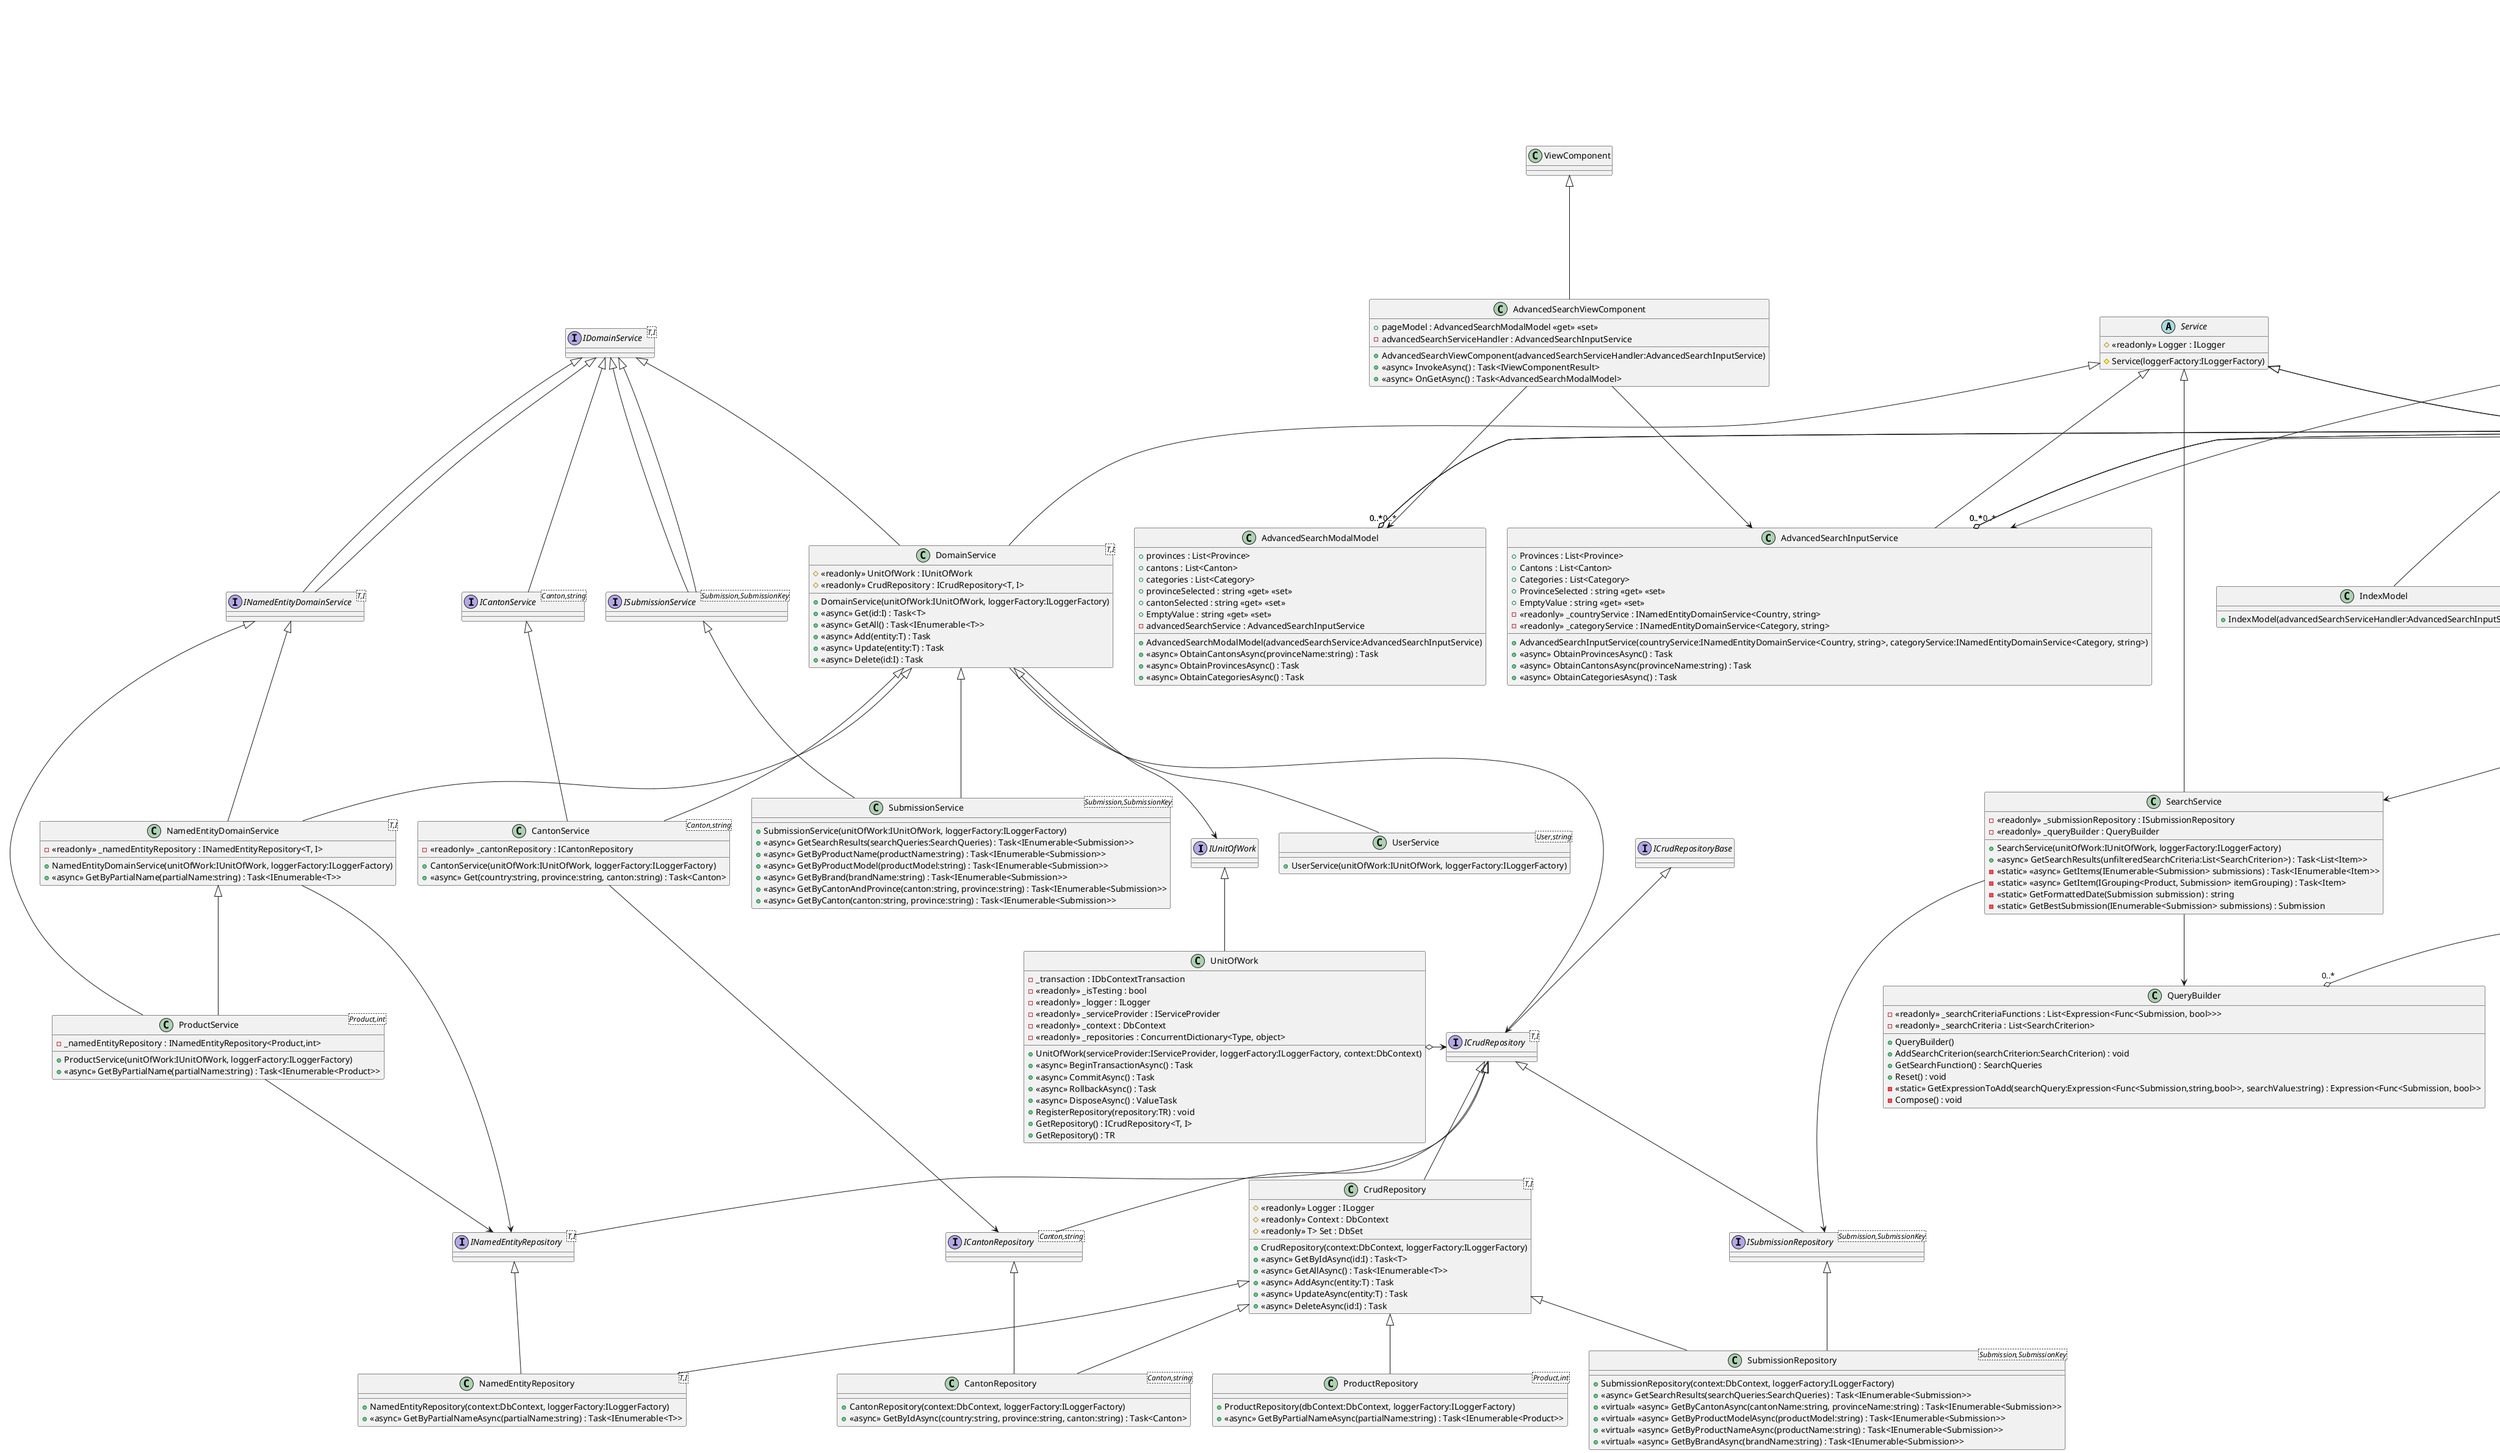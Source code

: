 @startuml
interface IUnitOfWork {
}

interface IContributionService {
}

interface ICrudRepositoryBase {
}

interface "ICrudRepository"<T,I> {
}
ICrudRepositoryBase <|-- "ICrudRepository"

interface "INamedEntityRepository"<T,I> {
}
"ICrudRepository" <|-- "INamedEntityRepository"

interface "ICantonRepository"<Canton,string> {
}
"ICrudRepository" <|-- "ICantonRepository"

interface "ISubmissionRepository"<Submission,SubmissionKey> {
}
"ICrudRepository" <|-- "ISubmissionRepository"

interface "IDomainService"<T,I> {
}

interface "INamedEntityDomainService"<T,I> {
}
"IDomainService" <|-- "INamedEntityDomainService"

interface "ICantonService"<Canton,string> {
}
"IDomainService" <|-- "ICantonService"

interface "ISubmissionService"<Submission,SubmissionKey> {
}
"IDomainService" <|-- "ISubmissionService"

class "PaginatedList"<T> {
    + PageIndex : int <<get>>
    + TotalPages : int <<get>>
    + TotalItems : int <<get>>
    + PaginatedList(items:List<T>, count:int, pageIndex:int, pageSize:int)
    + HasPreviousPage : bool <<get>>
    + HasNextPage : bool <<get>>
    + {static} <<async>> CreateAsync(source:IQueryable<T>, pageIndex:int, pageSize:int) : Task<PaginatedList<T>>
    + {static} Create(source:List<T>, pageIndex:int, pageSize:int) : PaginatedList<T>
}

class "List"<T> {
}
"List" <|-- "PaginatedList"

class RequiredIfAttribute {
    - _conditionMethodName : string
    - _conditionValue : string
    + RequiredIfAttribute(conditionMethodName:string, conditionValue:object, errorMessage:string)
    # IsValid(object value, ValidationContext validationContext) : ValidationResult
}
ValidationAttribute <|-- RequiredIfAttribute

class "LocomproContext"<User> {
    + LocomproContext(options:DbContextOptions<LocomproContext>)
    + Countries : DbSet<Country>
    + Provinces : DbSet<Province>
    + Cantons : DbSet<Canton>
    + Categories : DbSet<Category>
    + Submissions : DbSet<Submission>
    + Stores : DbSet<Store>
    + Products : DbSet<Product>
    # OnModelCreating(ModelBuilder builder) : void
}
"IdentityDbContext" <|-- LocomproContext

class "IdentityDbContext"<T> {
}

class UnitOfWork {
    - _transaction : IDbContextTransaction
    - <<readonly>> _isTesting : bool
    - <<readonly>> _logger : ILogger
    - <<readonly>> _serviceProvider : IServiceProvider
    - <<readonly>> _context : DbContext
    - <<readonly>> _repositories : ConcurrentDictionary<Type, object>
    + UnitOfWork(serviceProvider:IServiceProvider, loggerFactory:ILoggerFactory, context:DbContext)
    + <<async>> BeginTransactionAsync() : Task
    + <<async>> CommitAsync() : Task
    + <<async>> RollbackAsync() : Task
    + <<async>> DisposeAsync() : ValueTask
    + RegisterRepository(repository:TR) : void
    + GetRepository() : ICrudRepository<T, I>
    + GetRepository() : TR
}
IUnitOfWork <|-- UnitOfWork
UnitOfWork o-> "ICrudRepository"

class Canton {
    + CountryName : string <<get>> <<set>>
    + ProvinceName : string <<get>> <<set>>
    + Name : string <<get>> <<set>>
    + Province : Province <<get>> <<set>>
}
Canton "0..*" <-o "1" Province
Canton --> Province

class Category {
    + Name : string <<get>> <<set>>
    + Parent : Category <<get>> <<set>>
    + Children : ICollection<Category> <<get>> <<set>>
    + Products : ICollection<Product> <<get>> <<set>>
}

class Country {
    + Name : string <<get>> <<set>>
    + Provinces : ICollection<Province> <<get>> <<set>>
}

class Item {
    + LastSubmissionDate : string <<get>> <<init>>
    + Name : string <<get>> <<init>>
    + Price : double <<get>> <<init>>
    + Store : string <<get>> <<init>>
    + Canton : string <<get>> <<init>>
    + Province : string <<get>> <<init>>
    + Description : string <<get>> <<init>>
    + Model : string <<get>> <<init>>
    + Brand : string <<get>> <<set>>
    + Item(lastSubmissionDate:string, name:string, price:double, store:string, canton:string, province:string, description:string, model:string)
}

class Product {
    + Id : int <<get>> <<set>>
    + Name : string <<get>> <<set>>
    + Model : string <<get>> <<set>>
    + Brand : string <<get>> <<set>>
    + Status : Status <<get>> <<set>> = Active
    + Categories : ICollection<Category> <<get>> <<set>>
    + Submissions : ICollection<Submission> <<get>> <<set>>
}
Product o-> Status
Product "0..*" o-> "1..*" Category
Product "1" o-> "1..*" Submission

class Province {
    + CountryName : string <<get>> <<set>>
    + Name : string <<get>> <<set>>
    + Cantons : ICollection<Canton> <<get>> <<set>>
    + Country : Country <<get>> <<set>>
}
Province --> Country
Province "0..*" <-o "1" Country

enum Status {
    Active,
    Inactive,
    Deleted,
}

class Store {
    + Name : string <<get>> <<set>>
    + Canton: Canton <<get>> <<set>>
    + Address : string <<get>> <<set>>
    + Telephone : string <<get>> <<set>>
    + Latitude : decimal <<get>> <<set>>
    + Longitude : decimal <<get>> <<set>>
}
Store "0..*"--> "1" Canton
Store o-> Status

class Submission {
    + UserId : string <<get>> <<set>>
    + Price : int <<get>> <<set>>
    + Rating : float <<get>> <<set>>
    + Description : string <<get>> <<set>>
    + StoreName : string <<get>> <<set>>
    + ProductId : int <<get>> <<set>>
    + User : User <<get>> <<set>>
    + Store: Store <<get>> <<set>>
    + Product: Product <<get>> <<set>>
}
Submission --> DateTime
Submission -->  Status
Submission "0..*" --> "1" User
Submission "0..*" -->  "1" Store
Submission "0..*" -->  "1" Product

class User {
    + Name : string <<get>> <<set>>
    + Address : string <<get>> <<set>>
    + Rating : float <<get>> <<set>> = 0
    + Status: Status <<get>> <<set>> = Active
    + Submissions : ICollection<Submission> <<get>> <<set>>
}
IdentityUser <|-- User
User --> Status
User "1" o-> "0..*" Submission

class ErrorModel {
    + RequestId : string? <<get>> <<set>>
    + ShowRequestId : bool <<get>>
    + ErrorModel(logger:ILogger<ErrorModel>)
    - _logger : ILogger<ErrorModel>
    + OnGet() : void
}
PageModel <|-- ErrorModel

class IndexModel {
    + IndexModel(advancedSearchServiceHandler:AdvancedSearchInputService)
}
SearchPageModel <|-- IndexModel

class PrivacyModel {
    + PrivacyModel(logger:ILogger<PrivacyModel>)
    + OnGet() : void
}
PageModel <|-- PrivacyModel

class AdvancedSearchInputService {
    + Provinces : List<Province>
    + Cantons : List<Canton>
    + Categories : List<Category>
    + ProvinceSelected : string <<get>> <<set>>
    + EmptyValue : string <<get>> <<set>>
    - <<readonly>> _countryService : INamedEntityDomainService<Country, string>
    - <<readonly>> _categoryService : INamedEntityDomainService<Category, string>
    + AdvancedSearchInputService(countryService:INamedEntityDomainService<Country, string>, categoryService:INamedEntityDomainService<Category, string>)
    + <<async>> ObtainProvincesAsync() : Task
    + <<async>> ObtainCantonsAsync(provinceName:string) : Task
    + <<async>> ObtainCategoriesAsync() : Task
}
Service <|-- AdvancedSearchInputService
AdvancedSearchInputService "0..*" o-> "1" Province
AdvancedSearchInputService "0..*" o-> "1" Canton
AdvancedSearchInputService "0..*" o-> "1" Category

class AuthService {
    - <<readonly>> _signInManager : SignInManager<User>
    - <<readonly>> _userManager : UserManager<User>
    - <<readonly>> _userStore : IUserStore<User>
    - <<readonly>> _emailStore : IUserEmailStore<User>
    - <<readonly>> _logger : ILogger<RegisterViewModel>
    + AuthService(signInManager:SignInManager<User>, userManager:UserManager<User>, userStore:IUserStore<User>, logger:ILogger<RegisterViewModel>, emailStore:IUserEmailStore<User>)
    + <<async>> Register(inputData:RegisterViewModel) : Task<IdentityResult>
    + <<async>> Login(inputData:LoginViewModel) : Task<SignInResult>
    + <<async>> Logout() : Task
    + IsLoggedIn() : bool
    - <<static>> CreateUser() : User
    - GetEmailStore() : IUserEmailStore<User>
}
Service <|-- AuthService

class ContributionService {
    - <<readonly>> _cantonService : ICantonService
    - <<readonly>> _storeService : INamedEntityDomainService<Store, string>
    - <<readonly>> _productService : INamedEntityDomainService<Product, int>
    - <<readonly>> _categoryService : INamedEntityDomainService<Category, string>
    - <<readonly>> _submissionService : ISubmissionService
    + ContributionService(unitOfWork:IUnitOfWork, loggerFactory:ILoggerFactory, cantonService:ICantonService, storeService:INamedEntityDomainService<Store, string>, productService:INamedEntityDomainService<Product, int>, categoryService:INamedEntityDomainService<Category, string>, submissionService:ISubmissionService)
    + <<async>> AddSubmission(storeViewModel:StoreViewModel, productViewModel:ProductViewModel, description:string, price:int, userId:string) : Task
}
Service <|-- ContributionService
IContributionService <|-- ContributionService

class SearchService {
    - <<readonly>> _submissionRepository : ISubmissionRepository
    - <<readonly>> _queryBuilder : QueryBuilder
    + SearchService(unitOfWork:IUnitOfWork, loggerFactory:ILoggerFactory)
    + <<async>> GetSearchResults(unfilteredSearchCriteria:List<SearchCriterion>) : Task<List<Item>>
    - <<static>> <<async>> GetItems(IEnumerable<Submission> submissions) : Task<IEnumerable<Item>>
    - <<static>> <<async>> GetItem(IGrouping<Product, Submission> itemGrouping) : Task<Item>
    - <<static>> GetFormattedDate(Submission submission) : string
    - <<static>> GetBestSubmission(IEnumerable<Submission> submissions) : Submission
}
SearchService --> ISubmissionRepository
SearchService --> QueryBuilder
Service <|-- SearchService

abstract class Service {
    # <<readonly>> Logger : ILogger
    # Service(loggerFactory:ILoggerFactory)
}

class "CantonRepository"<Canton,string> {
    + CantonRepository(context:DbContext, loggerFactory:ILoggerFactory)
    + <<async>> GetByIdAsync(country:string, province:string, canton:string) : Task<Canton>
}
"CrudRepository" <|-- CantonRepository
ICantonRepository <|-- CantonRepository

class "CrudRepository"<T,I> {
    # <<readonly>> Logger : ILogger
    # <<readonly>> Context : DbContext
    # <<readonly>> T> Set : DbSet
    + CrudRepository(context:DbContext, loggerFactory:ILoggerFactory)
    + <<async>> GetByIdAsync(id:I) : Task<T>
    + <<async>> GetAllAsync() : Task<IEnumerable<T>>
    + <<async>> AddAsync(entity:T) : Task
    + <<async>> UpdateAsync(entity:T) : Task
    + <<async>> DeleteAsync(id:I) : Task
}
"ICrudRepository" <|-- "CrudRepository"

class "NamedEntityRepository"<T,I> {
    + NamedEntityRepository(context:DbContext, loggerFactory:ILoggerFactory)
    + <<async>> GetByPartialNameAsync(partialName:string) : Task<IEnumerable<T>>
}
"CrudRepository" <|-- "NamedEntityRepository"
"INamedEntityRepository" <|-- "NamedEntityRepository"

class "ProductRepository"<Product,int> {
    + ProductRepository(dbContext:DbContext, loggerFactory:ILoggerFactory)
    + <<async>> GetByPartialNameAsync(partialName:string) : Task<IEnumerable<Product>>
}
"CrudRepository" <|-- ProductRepository

struct SubmissionKey {
    + CountryName : string <<get>> <<set>>
    + EntryTime : DateTime <<get>> <<get>>
}

class "SubmissionRepository"<Submission,SubmissionKey> {
    + SubmissionRepository(context:DbContext, loggerFactory:ILoggerFactory)
    + <<async>> GetSearchResults(searchQueries:SearchQueries) : Task<IEnumerable<Submission>>
    + <<virtual>> <<async>> GetByCantonAsync(cantonName:string, provinceName:string) : Task<IEnumerable<Submission>>
    + <<virtual>> <<async>> GetByProductModelAsync(productModel:string) : Task<IEnumerable<Submission>>
    + <<virtual>> <<async>> GetByProductNameAsync(productName:string) : Task<IEnumerable<Submission>>
    + <<virtual>> <<async>> GetByBrandAsync(brandName:string) : Task<IEnumerable<Submission>>
}
"CrudRepository" <|-- SubmissionRepository
ISubmissionRepository <|-- SubmissionRepository

class LoginViewModel {
    + UserName : string <<get>> <<set>>
    + Password : string <<get>> <<set>>
    + RememberMe : bool <<get>> <<set>>
}

class ProductViewModel {
    + Id : int <<get>> <<set>>
    + PName : string <<get>> <<set>>
    + Model : string <<get>> <<set>>
    + Brand : string <<get>> <<set>>
    + Category : string <<get>> <<set>>
    + IsExistingProduct() : bool
}
ProductViewModel --> RequiredIfAttribute

class RegisterViewModel {
    + Email : string <<get>> <<set>>
    + UserName : string <<get>> <<set>>
    + Password : string <<get>> <<set>>
    + ConfirmPassword : string <<get>> <<set>>
}

class StoreViewModel {
    + SName : string <<get>> <<set>>
    + Address : string <<get>> <<set>>
    + Telephone : string <<get>> <<set>>
    + Province : string <<get>> <<set>>
    + Canton : string <<get>> <<set>>
    + IsExistingStore() : bool
}

class LoginModel {
    + Input : LoginViewModel <<get>> <<set>>
    + ReturnUrl : string <<get>> <<set>>
    + ErrorMessage : string <<get>> <<set>>
    - <<readonly>> authService : AuthService
    + LoginModel(authService:AuthService)
    + ReturnUrl : string <<get>> <<set>>
    + ErrorMessage : string <<get>> <<set>>
    + <<async>> OnGetAsync(returnUrl:string) : Task
    + <<async>> OnPostAsync(returnUrl:string) : Task<IActionResult>
}
PageModel <|-- LoginModel
LoginModel --> LoginViewModel
LoginModel --> AuthService

class LogoutModel {
    - <<readonly>> _authService : AuthService
    + LogoutModel(authService:AuthService)
    + <<async>> OnPost() : Task<IActionResult>
}
PageModel <|-- LogoutModel
LogoutModel --> AuthService

class RegisterModel {
    + Input : RegisterViewModel <<get>> <<set>>
    + ReturnUrl : string <<get>> <<set>>
    - <<readonly>> _authService : AuthService
    + RegisterModel(authService:AuthService)
    + ReturnUrl : string <<get>> <<set>>
    + OnGetAsync(returnUrl:string) : Task
    + <<async>> OnPostAsync(returnUrl:string) : Task<IActionResult>
}
PageModel <|-- RegisterModel
RegisterModel --> RegisterViewModel

class SearchResultsModel {
    + DisplayItems : PaginatedList<Item> <<get>> <<set>>
    + ItemsAmount : double <<get>> <<set>>
    + ProductName : string <<get>> <<set>>
    + ProvinceSelected : string <<get>> <<set>>
    + CantonSelected : string <<get>> <<set>>
    + CategorySelected : string <<get>> <<set>>
    + MinPrice : long <<get>> <<set>>
    + MaxPrice : long <<get>> <<set>>
    + ModelSelected : string <<get>> <<set>>
    + BrandSelected : string <<get>> <<set>>
    + CurrentFilter : string <<get>> <<set>>
    + NameSort : string <<get>> <<set>>
    + CurrentSort : string <<get>> <<set>>
    + CantonSort : string <<get>> <<set>>
    + ProvinceSort : string <<get>> <<set>>
    - <<readonly>> _searchService : SearchService
    - <<readonly>> _pageSize : int
    - _items : List<Item>
    + SearchResultsModel(advancedSearchServiceHandler:AdvancedSearchInputService, configuration:IConfiguration, searchService:SearchService)
    + <<async>> OnGetAsync(pageIndex:int?, sorting:bool?, query:string, province:string, canton:string, minValue:long, maxValue:long, category:string, model:string, brand:string, currentFilter:string, sortOrder:string) : Task
    - ValidateInput(province:string, canton:string, minValue:long, maxValue:long, category:string, model:string, brand:string) : void
    - SetSortingParameters(sortOrder:string, sorting:bool) : void
    - OrderItems() : void
}
SearchPageModel <|-- SearchResultsModel
SearchResultsModel --> "PaginatedList"
SearchResultsModel --> SearchService
SearchResultsModel o-> Item

abstract class SearchPageModel {
    + SearchQuery : string <<get>> <<set>>
    - <<readonly>> _advancedSearchServiceHandler : AdvancedSearchInputService
    # SearchPageModel(advancedSearchServiceHandler : AdvancedSearchInputService)
    + OnGetAdvancedSearch(searchQuery:string) : IActionResult
    + <<async>> OnGetUpdateProvince(province:string) : Task<IActionResult>
    - <<async>> UpdateCantons(string province) : Task
    - UpdateCantonsOnNoProvince() : void
    - GetCantonsJson() : string
}
PageModel <|-- SearchPageModel
SearchPageModel --> AdvancedSearchInputService

class CreateModel {
    + StoreVm : StoreViewModel <<get>> <<set>>
    + ProductVm : StoreViewModel <<get>> <<set>>
    + Description : string <<get>> <<set>>
    + Price : int <<get>> <<set>>
    - <<readonly>> _storeService : INamedEntityDomainService<Store, string>
    - <<readonly>> _productService : INamedEntityDomainService<Product, int>
    - <<readonly>> _contributionService : IContributionService
    + CreateModel(storeService:INamedEntityDomainService<Store, string>, productService:INamedEntityDomainService<Product, int>, contributionService:IContributionService)
    + <<async>> OnGetFetchStores(partialName:string) : Task<IActionResult>
    + <<async>> OnGetFetchProducts(partialName:string, store:string) : Task<IActionResult>
    + <<async>> OnPostAsync() : Task<IActionResult>
}
PageModel <|-- CreateModel
CreateModel --> StoreViewModel
CreateModel --> ProductViewModel

class QueryBuilder {
    - <<readonly>> _searchCriteriaFunctions : List<Expression<Func<Submission, bool>>>
    - <<readonly>> _searchCriteria : List<SearchCriterion>
    + QueryBuilder()
    + AddSearchCriterion(searchCriterion:SearchCriterion) : void
    + GetSearchFunction() : SearchQueries
    + Reset() : void
    - <<static>> GetExpressionToAdd(searchQuery:Expression<Func<Submission,string,bool>>, searchValue:string) : Expression<Func<Submission, bool>>
    - Compose() : void
}
QueryBuilder "0..*" o-> "1" SearchCriterion

class SearchCriterion {
    + ParameterName : SearchParameterTypes <<get>> <<init>>
    + SearchValue : string <<get>> <<init>>
    + SearchCriterion(parameterName:SearchParameterTypes, searchValue:string)
}
SearchCriterion --> SearchParameterTypes

class SearchMethods {
    - <<static>> _instance : SearchMethods
    - <<readonly>> _searchParameters : Dictionary<SearchParameterTypes, SearchParam>
    - SearchMethods()
    + <<static>> GetInstance() : SearchMethods
    + GetSearchMethodByName(parameterName:SearchParameterTypes) : SearchParam
    private void AddSearchParameter(parameterName:SearchParameterTypes, searchQuery:Expression<Func<Submission, string, bool>>, activationQualifier:Func<string, bool>)
    private void AddAllSearchParameters()
}
SearchMethods --> "GetInstance" SearchMethods
SearchMethods --> SearchParameterTypes

class SearchParam {
    + SearchQuery : Expression<Func<Submission, string, bool>> <<get>> <<set>>
    + ActivationQualifier : Func<string, bool> <<get>> <<set>>
}
SearchParam +-- SearchParameterTypes

enum SearchParameterTypes {
    Default,
    Name,
    Province,
    Canton,
    Minvalue,
    Maxvalue,
    Category,
    Model,
    Brand,
}

class SearchQueries {
    + SearchQueryFunctions : List<Expression<Func<Submission, bool>>> <<get>> <<init>>
    + IsEmpty : bool <<get>>
}

class "CantonService"<Canton,string> {
    - <<readonly>> _cantonRepository : ICantonRepository
    + CantonService(unitOfWork:IUnitOfWork, loggerFactory:ILoggerFactory)
    + <<async>> Get(country:string, province:string, canton:string) : Task<Canton>
}
"DomainService" <|-- CantonService
ICantonService <|-- CantonService
CantonService --> ICantonRepository

class "DomainService"<T,I> {
    # <<readonly>> UnitOfWork : IUnitOfWork
    # <<readonly>> CrudRepository : ICrudRepository<T, I>
    + DomainService(unitOfWork:IUnitOfWork, loggerFactory:ILoggerFactory)
    + <<async>> Get(id:I) : Task<T>
    + <<async>> GetAll() : Task<IEnumerable<T>>
    + <<async>> Add(entity:T) : Task
    + <<async>> Update(entity:T) : Task
    + <<async>> Delete(id:I) : Task
}
Service <|-- "DomainService"
"IDomainService" <|-- "DomainService"
"IDomainService" <|-- "INamedEntityDomainService"
"IDomainService" <|-- ISubmissionService
"DomainService" --> "ICrudRepository"
"DomainService" --> IUnitOfWork

class "NamedEntityDomainService"<T,I> {
    - <<readonly>> _namedEntityRepository : INamedEntityRepository<T, I>
    + NamedEntityDomainService(unitOfWork:IUnitOfWork, loggerFactory:ILoggerFactory)
    + <<async>> GetByPartialName(partialName:string) : Task<IEnumerable<T>>
}
"DomainService" <|-- "NamedEntityDomainService"
"INamedEntityDomainService" <|-- "NamedEntityDomainService"
"NamedEntityDomainService" --> "INamedEntityRepository"

class "ProductService"<Product,int> {
    - _namedEntityRepository : INamedEntityRepository<Product,int>
    + ProductService(unitOfWork:IUnitOfWork, loggerFactory:ILoggerFactory)
    + <<async>> GetByPartialName(partialName:string) : Task<IEnumerable<Product>>
}
"NamedEntityDomainService" <|-- ProductService
"INamedEntityDomainService" <|-- ProductService
ProductService --> "INamedEntityRepository"

class "SubmissionService"<Submission,SubmissionKey> {
    + SubmissionService(unitOfWork:IUnitOfWork, loggerFactory:ILoggerFactory)
    + <<async>> GetSearchResults(searchQueries:SearchQueries) : Task<IEnumerable<Submission>>
    + <<async>> GetByProductName(productName:string) : Task<IEnumerable<Submission>>
    + <<async>> GetByProductModel(productModel:string) : Task<IEnumerable<Submission>>
    + <<async>> GetByBrand(brandName:string) : Task<IEnumerable<Submission>>
    + <<async>> GetByCantonAndProvince(canton:string, province:string) : Task<IEnumerable<Submission>>
    + <<async>> GetByCanton(canton:string, province:string) : Task<IEnumerable<Submission>>
}
"DomainService" <|-- SubmissionService
ISubmissionService <|-- SubmissionService

class "UserService"<User,string> {
    + UserService(unitOfWork:IUnitOfWork, loggerFactory:ILoggerFactory)
}
"DomainService" <|-- UserService

class AdvancedSearchModalModel {
    + provinces : List<Province>
    + cantons : List<Canton>
    + categories : List<Category>
    + provinceSelected : string <<get>> <<set>>
    + cantonSelected : string <<get>> <<set>>
    + EmptyValue : string <<get>> <<set>>
    - advancedSearchService : AdvancedSearchInputService
    + AdvancedSearchModalModel(advancedSearchService:AdvancedSearchInputService)
    + <<async>> ObtainCantonsAsync(provinceName:string) : Task
    + <<async>> ObtainProvincesAsync() : Task
    + <<async>> ObtainCategoriesAsync() : Task
}
AdvancedSearchModalModel "0..*" o-> "1" Province
AdvancedSearchModalModel "0..*" o-> "1" Canton
AdvancedSearchModalModel "0..*" o-> "1" Category

class AdvancedSearchViewComponent {
    + pageModel : AdvancedSearchModalModel <<get>> <<set>>
    - advancedSearchServiceHandler : AdvancedSearchInputService
    + AdvancedSearchViewComponent(advancedSearchServiceHandler:AdvancedSearchInputService)
    + <<async>> InvokeAsync() : Task<IViewComponentResult>
    + <<async>> OnGetAsync() : Task<AdvancedSearchModalModel>
}
ViewComponent <|-- AdvancedSearchViewComponent
AdvancedSearchViewComponent --> AdvancedSearchModalModel
AdvancedSearchViewComponent --> AdvancedSearchInputService

@enduml
